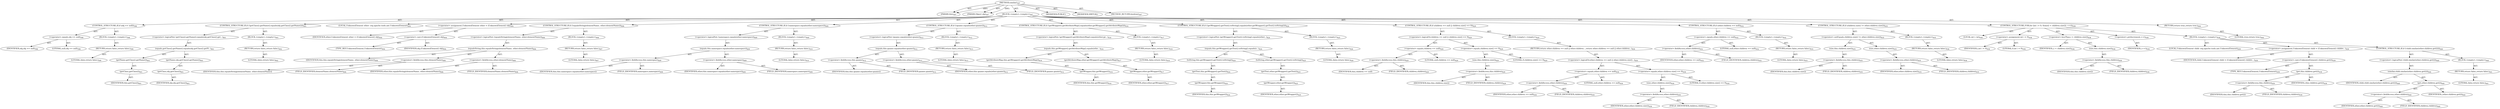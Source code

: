 digraph "similar" {  
"111669149722" [label = <(METHOD,similar)<SUB>597</SUB>> ]
"115964117004" [label = <(PARAM,this)<SUB>597</SUB>> ]
"115964117045" [label = <(PARAM,Object obj)<SUB>597</SUB>> ]
"25769803839" [label = <(BLOCK,&lt;empty&gt;,&lt;empty&gt;)<SUB>597</SUB>> ]
"47244640291" [label = <(CONTROL_STRUCTURE,IF,if (obj == null))<SUB>598</SUB>> ]
"30064771389" [label = <(&lt;operator&gt;.equals,obj == null)<SUB>598</SUB>> ]
"68719477015" [label = <(IDENTIFIER,obj,obj == null)<SUB>598</SUB>> ]
"90194313268" [label = <(LITERAL,null,obj == null)<SUB>598</SUB>> ]
"25769803840" [label = <(BLOCK,&lt;empty&gt;,&lt;empty&gt;)<SUB>598</SUB>> ]
"146028888081" [label = <(RETURN,return false;,return false;)<SUB>599</SUB>> ]
"90194313269" [label = <(LITERAL,false,return false;)<SUB>599</SUB>> ]
"47244640292" [label = <(CONTROL_STRUCTURE,IF,if (!getClass().getName().equals(obj.getClass().getName())))<SUB>601</SUB>> ]
"30064771390" [label = <(&lt;operator&gt;.logicalNot,!getClass().getName().equals(obj.getClass().get...)<SUB>601</SUB>> ]
"30064771391" [label = <(equals,getClass().getName().equals(obj.getClass().getN...)<SUB>601</SUB>> ]
"30064771392" [label = <(getName,getClass().getName())<SUB>601</SUB>> ]
"30064771393" [label = <(getClass,getClass())<SUB>601</SUB>> ]
"68719476766" [label = <(IDENTIFIER,this,getClass())<SUB>601</SUB>> ]
"30064771394" [label = <(getName,obj.getClass().getName())<SUB>601</SUB>> ]
"30064771395" [label = <(getClass,obj.getClass())<SUB>601</SUB>> ]
"68719477016" [label = <(IDENTIFIER,obj,obj.getClass())<SUB>601</SUB>> ]
"25769803841" [label = <(BLOCK,&lt;empty&gt;,&lt;empty&gt;)<SUB>601</SUB>> ]
"146028888082" [label = <(RETURN,return false;,return false;)<SUB>602</SUB>> ]
"90194313270" [label = <(LITERAL,false,return false;)<SUB>602</SUB>> ]
"94489280539" [label = <(LOCAL,UnknownElement other: org.apache.tools.ant.UnknownElement)<SUB>604</SUB>> ]
"30064771396" [label = <(&lt;operator&gt;.assignment,UnknownElement other = (UnknownElement) obj)<SUB>604</SUB>> ]
"68719477017" [label = <(IDENTIFIER,other,UnknownElement other = (UnknownElement) obj)<SUB>604</SUB>> ]
"30064771397" [label = <(&lt;operator&gt;.cast,(UnknownElement) obj)<SUB>604</SUB>> ]
"180388626466" [label = <(TYPE_REF,UnknownElement,UnknownElement)<SUB>604</SUB>> ]
"68719477018" [label = <(IDENTIFIER,obj,(UnknownElement) obj)<SUB>604</SUB>> ]
"47244640293" [label = <(CONTROL_STRUCTURE,IF,if (!equalsString(elementName, other.elementName)))<SUB>606</SUB>> ]
"30064771398" [label = <(&lt;operator&gt;.logicalNot,!equalsString(elementName, other.elementName))<SUB>606</SUB>> ]
"30064771399" [label = <(equalsString,this.equalsString(elementName, other.elementName))<SUB>606</SUB>> ]
"68719476767" [label = <(IDENTIFIER,this,this.equalsString(elementName, other.elementName))<SUB>606</SUB>> ]
"30064771400" [label = <(&lt;operator&gt;.fieldAccess,this.elementName)<SUB>606</SUB>> ]
"68719477019" [label = <(IDENTIFIER,this,this.equalsString(elementName, other.elementName))> ]
"55834574897" [label = <(FIELD_IDENTIFIER,elementName,elementName)<SUB>606</SUB>> ]
"30064771401" [label = <(&lt;operator&gt;.fieldAccess,other.elementName)<SUB>606</SUB>> ]
"68719477020" [label = <(IDENTIFIER,other,this.equalsString(elementName, other.elementName))<SUB>606</SUB>> ]
"55834574898" [label = <(FIELD_IDENTIFIER,elementName,elementName)<SUB>606</SUB>> ]
"25769803842" [label = <(BLOCK,&lt;empty&gt;,&lt;empty&gt;)<SUB>606</SUB>> ]
"146028888083" [label = <(RETURN,return false;,return false;)<SUB>607</SUB>> ]
"90194313271" [label = <(LITERAL,false,return false;)<SUB>607</SUB>> ]
"47244640294" [label = <(CONTROL_STRUCTURE,IF,if (!namespace.equals(other.namespace)))<SUB>609</SUB>> ]
"30064771402" [label = <(&lt;operator&gt;.logicalNot,!namespace.equals(other.namespace))<SUB>609</SUB>> ]
"30064771403" [label = <(equals,this.namespace.equals(other.namespace))<SUB>609</SUB>> ]
"30064771404" [label = <(&lt;operator&gt;.fieldAccess,this.namespace)<SUB>609</SUB>> ]
"68719477021" [label = <(IDENTIFIER,this,this.namespace.equals(other.namespace))> ]
"55834574899" [label = <(FIELD_IDENTIFIER,namespace,namespace)<SUB>609</SUB>> ]
"30064771405" [label = <(&lt;operator&gt;.fieldAccess,other.namespace)<SUB>609</SUB>> ]
"68719477022" [label = <(IDENTIFIER,other,this.namespace.equals(other.namespace))<SUB>609</SUB>> ]
"55834574900" [label = <(FIELD_IDENTIFIER,namespace,namespace)<SUB>609</SUB>> ]
"25769803843" [label = <(BLOCK,&lt;empty&gt;,&lt;empty&gt;)<SUB>609</SUB>> ]
"146028888084" [label = <(RETURN,return false;,return false;)<SUB>610</SUB>> ]
"90194313272" [label = <(LITERAL,false,return false;)<SUB>610</SUB>> ]
"47244640295" [label = <(CONTROL_STRUCTURE,IF,if (!qname.equals(other.qname)))<SUB>612</SUB>> ]
"30064771406" [label = <(&lt;operator&gt;.logicalNot,!qname.equals(other.qname))<SUB>612</SUB>> ]
"30064771407" [label = <(equals,this.qname.equals(other.qname))<SUB>612</SUB>> ]
"30064771408" [label = <(&lt;operator&gt;.fieldAccess,this.qname)<SUB>612</SUB>> ]
"68719477023" [label = <(IDENTIFIER,this,this.qname.equals(other.qname))> ]
"55834574901" [label = <(FIELD_IDENTIFIER,qname,qname)<SUB>612</SUB>> ]
"30064771409" [label = <(&lt;operator&gt;.fieldAccess,other.qname)<SUB>612</SUB>> ]
"68719477024" [label = <(IDENTIFIER,other,this.qname.equals(other.qname))<SUB>612</SUB>> ]
"55834574902" [label = <(FIELD_IDENTIFIER,qname,qname)<SUB>612</SUB>> ]
"25769803844" [label = <(BLOCK,&lt;empty&gt;,&lt;empty&gt;)<SUB>612</SUB>> ]
"146028888085" [label = <(RETURN,return false;,return false;)<SUB>613</SUB>> ]
"90194313273" [label = <(LITERAL,false,return false;)<SUB>613</SUB>> ]
"47244640296" [label = <(CONTROL_STRUCTURE,IF,if (!getWrapper().getAttributeMap().equals(other.getWrapper().getAttributeMap())))<SUB>616</SUB>> ]
"30064771410" [label = <(&lt;operator&gt;.logicalNot,!getWrapper().getAttributeMap().equals(other.ge...)<SUB>616</SUB>> ]
"30064771411" [label = <(equals,this.getWrapper().getAttributeMap().equals(othe...)<SUB>616</SUB>> ]
"30064771412" [label = <(getAttributeMap,this.getWrapper().getAttributeMap())<SUB>616</SUB>> ]
"30064771413" [label = <(getWrapper,this.getWrapper())<SUB>616</SUB>> ]
"68719476768" [label = <(IDENTIFIER,this,this.getWrapper())<SUB>616</SUB>> ]
"30064771414" [label = <(getAttributeMap,other.getWrapper().getAttributeMap())<SUB>617</SUB>> ]
"30064771415" [label = <(getWrapper,other.getWrapper())<SUB>617</SUB>> ]
"68719477025" [label = <(IDENTIFIER,other,other.getWrapper())<SUB>617</SUB>> ]
"25769803845" [label = <(BLOCK,&lt;empty&gt;,&lt;empty&gt;)<SUB>617</SUB>> ]
"146028888086" [label = <(RETURN,return false;,return false;)<SUB>618</SUB>> ]
"90194313274" [label = <(LITERAL,false,return false;)<SUB>618</SUB>> ]
"47244640297" [label = <(CONTROL_STRUCTURE,IF,if (!getWrapper().getText().toString().equals(other.getWrapper().getText().toString())))<SUB>624</SUB>> ]
"30064771416" [label = <(&lt;operator&gt;.logicalNot,!getWrapper().getText().toString().equals(other...)<SUB>624</SUB>> ]
"30064771417" [label = <(equals,this.getWrapper().getText().toString().equals(o...)<SUB>624</SUB>> ]
"30064771418" [label = <(toString,this.getWrapper().getText().toString())<SUB>624</SUB>> ]
"30064771419" [label = <(getText,this.getWrapper().getText())<SUB>624</SUB>> ]
"30064771420" [label = <(getWrapper,this.getWrapper())<SUB>624</SUB>> ]
"68719476769" [label = <(IDENTIFIER,this,this.getWrapper())<SUB>624</SUB>> ]
"30064771421" [label = <(toString,other.getWrapper().getText().toString())<SUB>625</SUB>> ]
"30064771422" [label = <(getText,other.getWrapper().getText())<SUB>625</SUB>> ]
"30064771423" [label = <(getWrapper,other.getWrapper())<SUB>625</SUB>> ]
"68719477026" [label = <(IDENTIFIER,other,other.getWrapper())<SUB>625</SUB>> ]
"25769803846" [label = <(BLOCK,&lt;empty&gt;,&lt;empty&gt;)<SUB>625</SUB>> ]
"146028888087" [label = <(RETURN,return false;,return false;)<SUB>626</SUB>> ]
"90194313275" [label = <(LITERAL,false,return false;)<SUB>626</SUB>> ]
"47244640298" [label = <(CONTROL_STRUCTURE,IF,if (children == null || children.size() == 0))<SUB>629</SUB>> ]
"30064771424" [label = <(&lt;operator&gt;.logicalOr,children == null || children.size() == 0)<SUB>629</SUB>> ]
"30064771425" [label = <(&lt;operator&gt;.equals,children == null)<SUB>629</SUB>> ]
"30064771426" [label = <(&lt;operator&gt;.fieldAccess,this.children)<SUB>629</SUB>> ]
"68719477027" [label = <(IDENTIFIER,this,children == null)> ]
"55834574903" [label = <(FIELD_IDENTIFIER,children,children)<SUB>629</SUB>> ]
"90194313276" [label = <(LITERAL,null,children == null)<SUB>629</SUB>> ]
"30064771427" [label = <(&lt;operator&gt;.equals,children.size() == 0)<SUB>629</SUB>> ]
"30064771428" [label = <(size,this.children.size())<SUB>629</SUB>> ]
"30064771429" [label = <(&lt;operator&gt;.fieldAccess,this.children)<SUB>629</SUB>> ]
"68719477028" [label = <(IDENTIFIER,this,this.children.size())> ]
"55834574904" [label = <(FIELD_IDENTIFIER,children,children)<SUB>629</SUB>> ]
"90194313277" [label = <(LITERAL,0,children.size() == 0)<SUB>629</SUB>> ]
"25769803847" [label = <(BLOCK,&lt;empty&gt;,&lt;empty&gt;)<SUB>629</SUB>> ]
"146028888088" [label = <(RETURN,return other.children == null || other.children...,return other.children == null || other.children...)<SUB>630</SUB>> ]
"30064771430" [label = <(&lt;operator&gt;.logicalOr,other.children == null || other.children.size()...)<SUB>630</SUB>> ]
"30064771431" [label = <(&lt;operator&gt;.equals,other.children == null)<SUB>630</SUB>> ]
"30064771432" [label = <(&lt;operator&gt;.fieldAccess,other.children)<SUB>630</SUB>> ]
"68719477029" [label = <(IDENTIFIER,other,other.children == null)<SUB>630</SUB>> ]
"55834574905" [label = <(FIELD_IDENTIFIER,children,children)<SUB>630</SUB>> ]
"90194313278" [label = <(LITERAL,null,other.children == null)<SUB>630</SUB>> ]
"30064771433" [label = <(&lt;operator&gt;.equals,other.children.size() == 0)<SUB>630</SUB>> ]
"30064771434" [label = <(size,other.children.size())<SUB>630</SUB>> ]
"30064771435" [label = <(&lt;operator&gt;.fieldAccess,other.children)<SUB>630</SUB>> ]
"68719477030" [label = <(IDENTIFIER,other,other.children.size())<SUB>630</SUB>> ]
"55834574906" [label = <(FIELD_IDENTIFIER,children,children)<SUB>630</SUB>> ]
"90194313279" [label = <(LITERAL,0,other.children.size() == 0)<SUB>630</SUB>> ]
"47244640299" [label = <(CONTROL_STRUCTURE,IF,if (other.children == null))<SUB>632</SUB>> ]
"30064771436" [label = <(&lt;operator&gt;.equals,other.children == null)<SUB>632</SUB>> ]
"30064771437" [label = <(&lt;operator&gt;.fieldAccess,other.children)<SUB>632</SUB>> ]
"68719477031" [label = <(IDENTIFIER,other,other.children == null)<SUB>632</SUB>> ]
"55834574907" [label = <(FIELD_IDENTIFIER,children,children)<SUB>632</SUB>> ]
"90194313280" [label = <(LITERAL,null,other.children == null)<SUB>632</SUB>> ]
"25769803848" [label = <(BLOCK,&lt;empty&gt;,&lt;empty&gt;)<SUB>632</SUB>> ]
"146028888089" [label = <(RETURN,return false;,return false;)<SUB>633</SUB>> ]
"90194313281" [label = <(LITERAL,false,return false;)<SUB>633</SUB>> ]
"47244640300" [label = <(CONTROL_STRUCTURE,IF,if (children.size() != other.children.size()))<SUB>635</SUB>> ]
"30064771438" [label = <(&lt;operator&gt;.notEquals,children.size() != other.children.size())<SUB>635</SUB>> ]
"30064771439" [label = <(size,this.children.size())<SUB>635</SUB>> ]
"30064771440" [label = <(&lt;operator&gt;.fieldAccess,this.children)<SUB>635</SUB>> ]
"68719477032" [label = <(IDENTIFIER,this,this.children.size())> ]
"55834574908" [label = <(FIELD_IDENTIFIER,children,children)<SUB>635</SUB>> ]
"30064771441" [label = <(size,other.children.size())<SUB>635</SUB>> ]
"30064771442" [label = <(&lt;operator&gt;.fieldAccess,other.children)<SUB>635</SUB>> ]
"68719477033" [label = <(IDENTIFIER,other,other.children.size())<SUB>635</SUB>> ]
"55834574909" [label = <(FIELD_IDENTIFIER,children,children)<SUB>635</SUB>> ]
"25769803849" [label = <(BLOCK,&lt;empty&gt;,&lt;empty&gt;)<SUB>635</SUB>> ]
"146028888090" [label = <(RETURN,return false;,return false;)<SUB>636</SUB>> ]
"90194313282" [label = <(LITERAL,false,return false;)<SUB>636</SUB>> ]
"47244640301" [label = <(CONTROL_STRUCTURE,FOR,for (int i = 0; Some(i &lt; children.size()); ++i))<SUB>638</SUB>> ]
"94489280540" [label = <(LOCAL,int i: int)<SUB>638</SUB>> ]
"30064771443" [label = <(&lt;operator&gt;.assignment,int i = 0)<SUB>638</SUB>> ]
"68719477034" [label = <(IDENTIFIER,i,int i = 0)<SUB>638</SUB>> ]
"90194313283" [label = <(LITERAL,0,int i = 0)<SUB>638</SUB>> ]
"30064771444" [label = <(&lt;operator&gt;.lessThan,i &lt; children.size())<SUB>638</SUB>> ]
"68719477035" [label = <(IDENTIFIER,i,i &lt; children.size())<SUB>638</SUB>> ]
"30064771445" [label = <(size,this.children.size())<SUB>638</SUB>> ]
"30064771446" [label = <(&lt;operator&gt;.fieldAccess,this.children)<SUB>638</SUB>> ]
"68719477036" [label = <(IDENTIFIER,this,this.children.size())> ]
"55834574910" [label = <(FIELD_IDENTIFIER,children,children)<SUB>638</SUB>> ]
"30064771447" [label = <(&lt;operator&gt;.preIncrement,++i)<SUB>638</SUB>> ]
"68719477037" [label = <(IDENTIFIER,i,++i)<SUB>638</SUB>> ]
"25769803850" [label = <(BLOCK,&lt;empty&gt;,&lt;empty&gt;)<SUB>638</SUB>> ]
"94489280541" [label = <(LOCAL,UnknownElement child: org.apache.tools.ant.UnknownElement)<SUB>639</SUB>> ]
"30064771448" [label = <(&lt;operator&gt;.assignment,UnknownElement child = (UnknownElement) childre...)<SUB>639</SUB>> ]
"68719477038" [label = <(IDENTIFIER,child,UnknownElement child = (UnknownElement) childre...)<SUB>639</SUB>> ]
"30064771449" [label = <(&lt;operator&gt;.cast,(UnknownElement) children.get(i))<SUB>639</SUB>> ]
"180388626467" [label = <(TYPE_REF,UnknownElement,UnknownElement)<SUB>639</SUB>> ]
"30064771450" [label = <(get,this.children.get(i))<SUB>639</SUB>> ]
"30064771451" [label = <(&lt;operator&gt;.fieldAccess,this.children)<SUB>639</SUB>> ]
"68719477039" [label = <(IDENTIFIER,this,this.children.get(i))> ]
"55834574911" [label = <(FIELD_IDENTIFIER,children,children)<SUB>639</SUB>> ]
"68719477040" [label = <(IDENTIFIER,i,this.children.get(i))<SUB>639</SUB>> ]
"47244640302" [label = <(CONTROL_STRUCTURE,IF,if (!child.similar(other.children.get(i))))<SUB>640</SUB>> ]
"30064771452" [label = <(&lt;operator&gt;.logicalNot,!child.similar(other.children.get(i)))<SUB>640</SUB>> ]
"30064771453" [label = <(similar,child.similar(other.children.get(i)))<SUB>640</SUB>> ]
"68719477041" [label = <(IDENTIFIER,child,child.similar(other.children.get(i)))<SUB>640</SUB>> ]
"30064771454" [label = <(get,other.children.get(i))<SUB>640</SUB>> ]
"30064771455" [label = <(&lt;operator&gt;.fieldAccess,other.children)<SUB>640</SUB>> ]
"68719477042" [label = <(IDENTIFIER,other,other.children.get(i))<SUB>640</SUB>> ]
"55834574912" [label = <(FIELD_IDENTIFIER,children,children)<SUB>640</SUB>> ]
"68719477043" [label = <(IDENTIFIER,i,other.children.get(i))<SUB>640</SUB>> ]
"25769803851" [label = <(BLOCK,&lt;empty&gt;,&lt;empty&gt;)<SUB>640</SUB>> ]
"146028888091" [label = <(RETURN,return false;,return false;)<SUB>641</SUB>> ]
"90194313284" [label = <(LITERAL,false,return false;)<SUB>641</SUB>> ]
"146028888092" [label = <(RETURN,return true;,return true;)<SUB>644</SUB>> ]
"90194313285" [label = <(LITERAL,true,return true;)<SUB>644</SUB>> ]
"133143986234" [label = <(MODIFIER,PUBLIC)> ]
"133143986235" [label = <(MODIFIER,VIRTUAL)> ]
"128849018906" [label = <(METHOD_RETURN,boolean)<SUB>597</SUB>> ]
  "111669149722" -> "115964117004"  [ label = "AST: "] 
  "111669149722" -> "115964117045"  [ label = "AST: "] 
  "111669149722" -> "25769803839"  [ label = "AST: "] 
  "111669149722" -> "133143986234"  [ label = "AST: "] 
  "111669149722" -> "133143986235"  [ label = "AST: "] 
  "111669149722" -> "128849018906"  [ label = "AST: "] 
  "25769803839" -> "47244640291"  [ label = "AST: "] 
  "25769803839" -> "47244640292"  [ label = "AST: "] 
  "25769803839" -> "94489280539"  [ label = "AST: "] 
  "25769803839" -> "30064771396"  [ label = "AST: "] 
  "25769803839" -> "47244640293"  [ label = "AST: "] 
  "25769803839" -> "47244640294"  [ label = "AST: "] 
  "25769803839" -> "47244640295"  [ label = "AST: "] 
  "25769803839" -> "47244640296"  [ label = "AST: "] 
  "25769803839" -> "47244640297"  [ label = "AST: "] 
  "25769803839" -> "47244640298"  [ label = "AST: "] 
  "25769803839" -> "47244640299"  [ label = "AST: "] 
  "25769803839" -> "47244640300"  [ label = "AST: "] 
  "25769803839" -> "47244640301"  [ label = "AST: "] 
  "25769803839" -> "146028888092"  [ label = "AST: "] 
  "47244640291" -> "30064771389"  [ label = "AST: "] 
  "47244640291" -> "25769803840"  [ label = "AST: "] 
  "30064771389" -> "68719477015"  [ label = "AST: "] 
  "30064771389" -> "90194313268"  [ label = "AST: "] 
  "25769803840" -> "146028888081"  [ label = "AST: "] 
  "146028888081" -> "90194313269"  [ label = "AST: "] 
  "47244640292" -> "30064771390"  [ label = "AST: "] 
  "47244640292" -> "25769803841"  [ label = "AST: "] 
  "30064771390" -> "30064771391"  [ label = "AST: "] 
  "30064771391" -> "30064771392"  [ label = "AST: "] 
  "30064771391" -> "30064771394"  [ label = "AST: "] 
  "30064771392" -> "30064771393"  [ label = "AST: "] 
  "30064771393" -> "68719476766"  [ label = "AST: "] 
  "30064771394" -> "30064771395"  [ label = "AST: "] 
  "30064771395" -> "68719477016"  [ label = "AST: "] 
  "25769803841" -> "146028888082"  [ label = "AST: "] 
  "146028888082" -> "90194313270"  [ label = "AST: "] 
  "30064771396" -> "68719477017"  [ label = "AST: "] 
  "30064771396" -> "30064771397"  [ label = "AST: "] 
  "30064771397" -> "180388626466"  [ label = "AST: "] 
  "30064771397" -> "68719477018"  [ label = "AST: "] 
  "47244640293" -> "30064771398"  [ label = "AST: "] 
  "47244640293" -> "25769803842"  [ label = "AST: "] 
  "30064771398" -> "30064771399"  [ label = "AST: "] 
  "30064771399" -> "68719476767"  [ label = "AST: "] 
  "30064771399" -> "30064771400"  [ label = "AST: "] 
  "30064771399" -> "30064771401"  [ label = "AST: "] 
  "30064771400" -> "68719477019"  [ label = "AST: "] 
  "30064771400" -> "55834574897"  [ label = "AST: "] 
  "30064771401" -> "68719477020"  [ label = "AST: "] 
  "30064771401" -> "55834574898"  [ label = "AST: "] 
  "25769803842" -> "146028888083"  [ label = "AST: "] 
  "146028888083" -> "90194313271"  [ label = "AST: "] 
  "47244640294" -> "30064771402"  [ label = "AST: "] 
  "47244640294" -> "25769803843"  [ label = "AST: "] 
  "30064771402" -> "30064771403"  [ label = "AST: "] 
  "30064771403" -> "30064771404"  [ label = "AST: "] 
  "30064771403" -> "30064771405"  [ label = "AST: "] 
  "30064771404" -> "68719477021"  [ label = "AST: "] 
  "30064771404" -> "55834574899"  [ label = "AST: "] 
  "30064771405" -> "68719477022"  [ label = "AST: "] 
  "30064771405" -> "55834574900"  [ label = "AST: "] 
  "25769803843" -> "146028888084"  [ label = "AST: "] 
  "146028888084" -> "90194313272"  [ label = "AST: "] 
  "47244640295" -> "30064771406"  [ label = "AST: "] 
  "47244640295" -> "25769803844"  [ label = "AST: "] 
  "30064771406" -> "30064771407"  [ label = "AST: "] 
  "30064771407" -> "30064771408"  [ label = "AST: "] 
  "30064771407" -> "30064771409"  [ label = "AST: "] 
  "30064771408" -> "68719477023"  [ label = "AST: "] 
  "30064771408" -> "55834574901"  [ label = "AST: "] 
  "30064771409" -> "68719477024"  [ label = "AST: "] 
  "30064771409" -> "55834574902"  [ label = "AST: "] 
  "25769803844" -> "146028888085"  [ label = "AST: "] 
  "146028888085" -> "90194313273"  [ label = "AST: "] 
  "47244640296" -> "30064771410"  [ label = "AST: "] 
  "47244640296" -> "25769803845"  [ label = "AST: "] 
  "30064771410" -> "30064771411"  [ label = "AST: "] 
  "30064771411" -> "30064771412"  [ label = "AST: "] 
  "30064771411" -> "30064771414"  [ label = "AST: "] 
  "30064771412" -> "30064771413"  [ label = "AST: "] 
  "30064771413" -> "68719476768"  [ label = "AST: "] 
  "30064771414" -> "30064771415"  [ label = "AST: "] 
  "30064771415" -> "68719477025"  [ label = "AST: "] 
  "25769803845" -> "146028888086"  [ label = "AST: "] 
  "146028888086" -> "90194313274"  [ label = "AST: "] 
  "47244640297" -> "30064771416"  [ label = "AST: "] 
  "47244640297" -> "25769803846"  [ label = "AST: "] 
  "30064771416" -> "30064771417"  [ label = "AST: "] 
  "30064771417" -> "30064771418"  [ label = "AST: "] 
  "30064771417" -> "30064771421"  [ label = "AST: "] 
  "30064771418" -> "30064771419"  [ label = "AST: "] 
  "30064771419" -> "30064771420"  [ label = "AST: "] 
  "30064771420" -> "68719476769"  [ label = "AST: "] 
  "30064771421" -> "30064771422"  [ label = "AST: "] 
  "30064771422" -> "30064771423"  [ label = "AST: "] 
  "30064771423" -> "68719477026"  [ label = "AST: "] 
  "25769803846" -> "146028888087"  [ label = "AST: "] 
  "146028888087" -> "90194313275"  [ label = "AST: "] 
  "47244640298" -> "30064771424"  [ label = "AST: "] 
  "47244640298" -> "25769803847"  [ label = "AST: "] 
  "30064771424" -> "30064771425"  [ label = "AST: "] 
  "30064771424" -> "30064771427"  [ label = "AST: "] 
  "30064771425" -> "30064771426"  [ label = "AST: "] 
  "30064771425" -> "90194313276"  [ label = "AST: "] 
  "30064771426" -> "68719477027"  [ label = "AST: "] 
  "30064771426" -> "55834574903"  [ label = "AST: "] 
  "30064771427" -> "30064771428"  [ label = "AST: "] 
  "30064771427" -> "90194313277"  [ label = "AST: "] 
  "30064771428" -> "30064771429"  [ label = "AST: "] 
  "30064771429" -> "68719477028"  [ label = "AST: "] 
  "30064771429" -> "55834574904"  [ label = "AST: "] 
  "25769803847" -> "146028888088"  [ label = "AST: "] 
  "146028888088" -> "30064771430"  [ label = "AST: "] 
  "30064771430" -> "30064771431"  [ label = "AST: "] 
  "30064771430" -> "30064771433"  [ label = "AST: "] 
  "30064771431" -> "30064771432"  [ label = "AST: "] 
  "30064771431" -> "90194313278"  [ label = "AST: "] 
  "30064771432" -> "68719477029"  [ label = "AST: "] 
  "30064771432" -> "55834574905"  [ label = "AST: "] 
  "30064771433" -> "30064771434"  [ label = "AST: "] 
  "30064771433" -> "90194313279"  [ label = "AST: "] 
  "30064771434" -> "30064771435"  [ label = "AST: "] 
  "30064771435" -> "68719477030"  [ label = "AST: "] 
  "30064771435" -> "55834574906"  [ label = "AST: "] 
  "47244640299" -> "30064771436"  [ label = "AST: "] 
  "47244640299" -> "25769803848"  [ label = "AST: "] 
  "30064771436" -> "30064771437"  [ label = "AST: "] 
  "30064771436" -> "90194313280"  [ label = "AST: "] 
  "30064771437" -> "68719477031"  [ label = "AST: "] 
  "30064771437" -> "55834574907"  [ label = "AST: "] 
  "25769803848" -> "146028888089"  [ label = "AST: "] 
  "146028888089" -> "90194313281"  [ label = "AST: "] 
  "47244640300" -> "30064771438"  [ label = "AST: "] 
  "47244640300" -> "25769803849"  [ label = "AST: "] 
  "30064771438" -> "30064771439"  [ label = "AST: "] 
  "30064771438" -> "30064771441"  [ label = "AST: "] 
  "30064771439" -> "30064771440"  [ label = "AST: "] 
  "30064771440" -> "68719477032"  [ label = "AST: "] 
  "30064771440" -> "55834574908"  [ label = "AST: "] 
  "30064771441" -> "30064771442"  [ label = "AST: "] 
  "30064771442" -> "68719477033"  [ label = "AST: "] 
  "30064771442" -> "55834574909"  [ label = "AST: "] 
  "25769803849" -> "146028888090"  [ label = "AST: "] 
  "146028888090" -> "90194313282"  [ label = "AST: "] 
  "47244640301" -> "94489280540"  [ label = "AST: "] 
  "47244640301" -> "30064771443"  [ label = "AST: "] 
  "47244640301" -> "30064771444"  [ label = "AST: "] 
  "47244640301" -> "30064771447"  [ label = "AST: "] 
  "47244640301" -> "25769803850"  [ label = "AST: "] 
  "30064771443" -> "68719477034"  [ label = "AST: "] 
  "30064771443" -> "90194313283"  [ label = "AST: "] 
  "30064771444" -> "68719477035"  [ label = "AST: "] 
  "30064771444" -> "30064771445"  [ label = "AST: "] 
  "30064771445" -> "30064771446"  [ label = "AST: "] 
  "30064771446" -> "68719477036"  [ label = "AST: "] 
  "30064771446" -> "55834574910"  [ label = "AST: "] 
  "30064771447" -> "68719477037"  [ label = "AST: "] 
  "25769803850" -> "94489280541"  [ label = "AST: "] 
  "25769803850" -> "30064771448"  [ label = "AST: "] 
  "25769803850" -> "47244640302"  [ label = "AST: "] 
  "30064771448" -> "68719477038"  [ label = "AST: "] 
  "30064771448" -> "30064771449"  [ label = "AST: "] 
  "30064771449" -> "180388626467"  [ label = "AST: "] 
  "30064771449" -> "30064771450"  [ label = "AST: "] 
  "30064771450" -> "30064771451"  [ label = "AST: "] 
  "30064771450" -> "68719477040"  [ label = "AST: "] 
  "30064771451" -> "68719477039"  [ label = "AST: "] 
  "30064771451" -> "55834574911"  [ label = "AST: "] 
  "47244640302" -> "30064771452"  [ label = "AST: "] 
  "47244640302" -> "25769803851"  [ label = "AST: "] 
  "30064771452" -> "30064771453"  [ label = "AST: "] 
  "30064771453" -> "68719477041"  [ label = "AST: "] 
  "30064771453" -> "30064771454"  [ label = "AST: "] 
  "30064771454" -> "30064771455"  [ label = "AST: "] 
  "30064771454" -> "68719477043"  [ label = "AST: "] 
  "30064771455" -> "68719477042"  [ label = "AST: "] 
  "30064771455" -> "55834574912"  [ label = "AST: "] 
  "25769803851" -> "146028888091"  [ label = "AST: "] 
  "146028888091" -> "90194313284"  [ label = "AST: "] 
  "146028888092" -> "90194313285"  [ label = "AST: "] 
  "111669149722" -> "115964117004"  [ label = "DDG: "] 
  "111669149722" -> "115964117045"  [ label = "DDG: "] 
}
